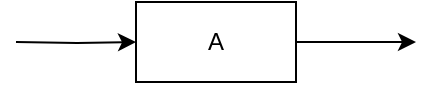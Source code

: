 <mxfile version="13.10.4" type="google"><diagram id="C5RBs43oDa-KdzZeNtuy" name="Page-1"><mxGraphModel dx="1038" dy="568" grid="1" gridSize="10" guides="1" tooltips="1" connect="1" arrows="1" fold="1" page="1" pageScale="1" pageWidth="827" pageHeight="1169" math="0" shadow="0"><root><mxCell id="WIyWlLk6GJQsqaUBKTNV-0"/><mxCell id="WIyWlLk6GJQsqaUBKTNV-1" parent="WIyWlLk6GJQsqaUBKTNV-0"/><mxCell id="P_mFqomItcdNkAtVkbkz-1" style="edgeStyle=orthogonalEdgeStyle;rounded=0;orthogonalLoop=1;jettySize=auto;html=1;exitX=0;exitY=0.5;exitDx=0;exitDy=0;entryX=0;entryY=0.5;entryDx=0;entryDy=0;" edge="1" parent="WIyWlLk6GJQsqaUBKTNV-1" target="P_mFqomItcdNkAtVkbkz-0"><mxGeometry relative="1" as="geometry"><mxPoint x="310" y="200" as="sourcePoint"/></mxGeometry></mxCell><mxCell id="P_mFqomItcdNkAtVkbkz-2" style="edgeStyle=orthogonalEdgeStyle;rounded=0;orthogonalLoop=1;jettySize=auto;html=1;exitX=1;exitY=0.5;exitDx=0;exitDy=0;" edge="1" parent="WIyWlLk6GJQsqaUBKTNV-1" source="P_mFqomItcdNkAtVkbkz-0"><mxGeometry relative="1" as="geometry"><mxPoint x="510" y="200" as="targetPoint"/></mxGeometry></mxCell><mxCell id="P_mFqomItcdNkAtVkbkz-0" value="A" style="rounded=0;whiteSpace=wrap;html=1;" vertex="1" parent="WIyWlLk6GJQsqaUBKTNV-1"><mxGeometry x="370" y="180" width="80" height="40" as="geometry"/></mxCell></root></mxGraphModel></diagram></mxfile>